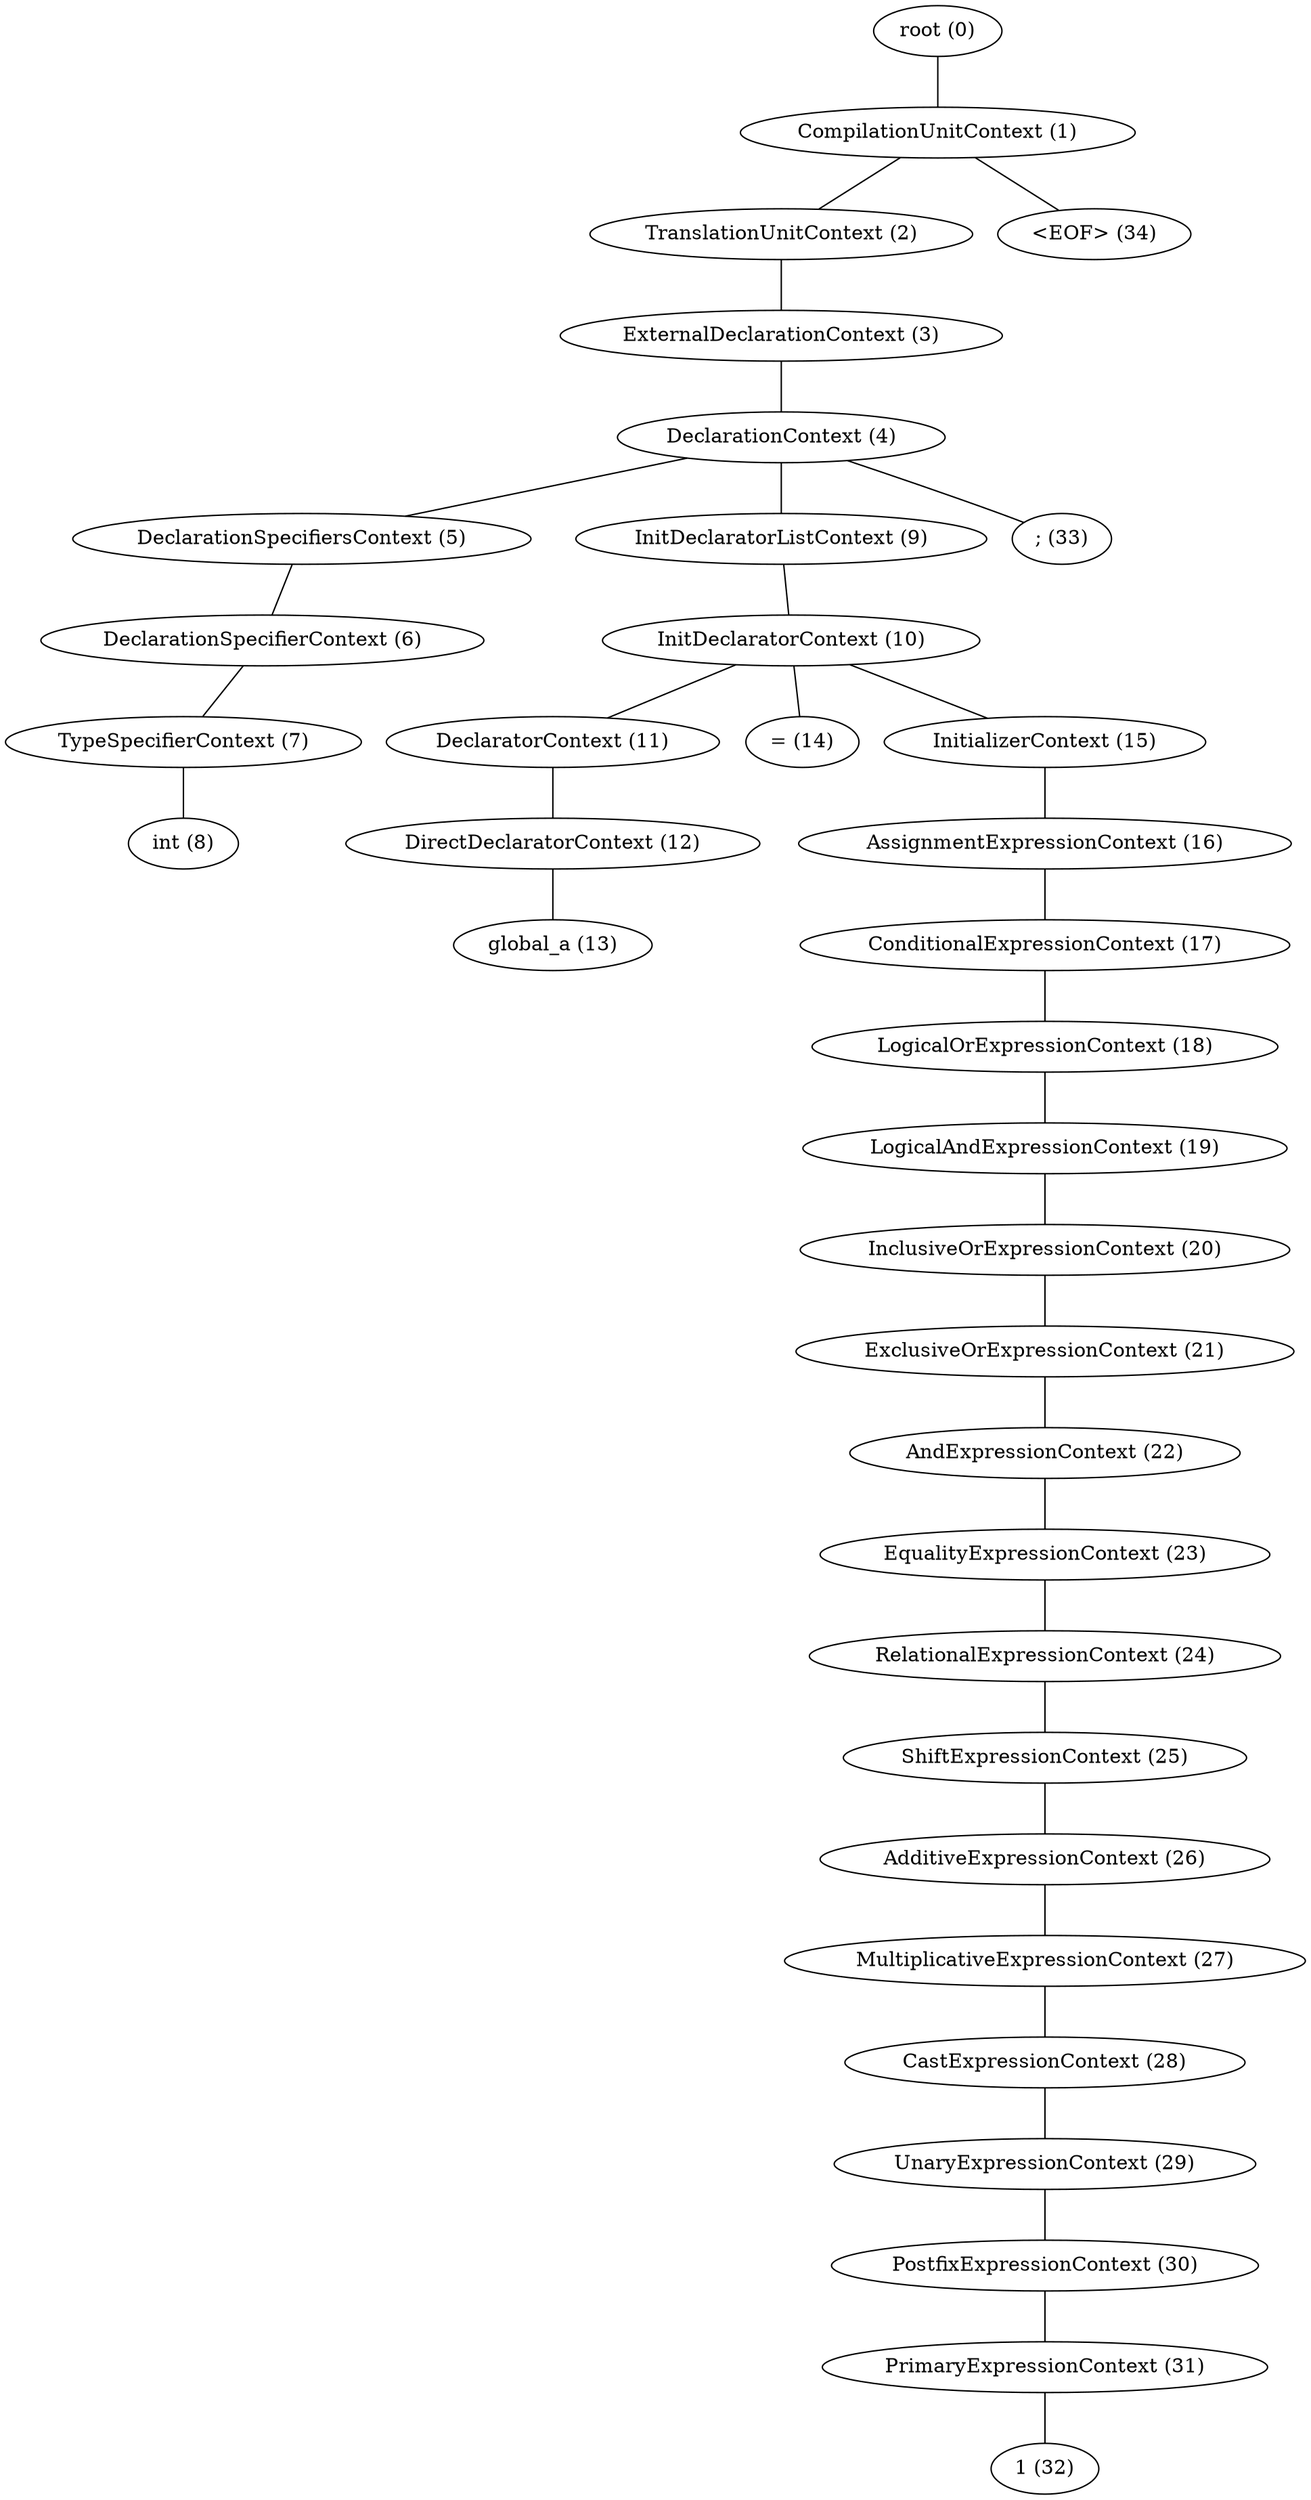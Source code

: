 graph graphname {

  0[label="root (0)"]
  0 -- 1;
  1[label="CompilationUnitContext (1)"]
  1 -- 2;
  1 -- 34;
  2[label="TranslationUnitContext (2)"]
  2 -- 3;
  3[label="ExternalDeclarationContext (3)"]
  3 -- 4;
  4[label="DeclarationContext (4)"]
  4 -- 5;
  4 -- 9;
  4 -- 33;
  5[label="DeclarationSpecifiersContext (5)"]
  5 -- 6;
  6[label="DeclarationSpecifierContext (6)"]
  6 -- 7;
  7[label="TypeSpecifierContext (7)"]
  7 -- 8;
  8[label="int (8)"]
  9[label="InitDeclaratorListContext (9)"]
  9 -- 10;
  10[label="InitDeclaratorContext (10)"]
  10 -- 11;
  10 -- 14;
  10 -- 15;
  11[label="DeclaratorContext (11)"]
  11 -- 12;
  12[label="DirectDeclaratorContext (12)"]
  12 -- 13;
  13[label="global_a (13)"]
  14[label="= (14)"]
  15[label="InitializerContext (15)"]
  15 -- 16;
  16[label="AssignmentExpressionContext (16)"]
  16 -- 17;
  17[label="ConditionalExpressionContext (17)"]
  17 -- 18;
  18[label="LogicalOrExpressionContext (18)"]
  18 -- 19;
  19[label="LogicalAndExpressionContext (19)"]
  19 -- 20;
  20[label="InclusiveOrExpressionContext (20)"]
  20 -- 21;
  21[label="ExclusiveOrExpressionContext (21)"]
  21 -- 22;
  22[label="AndExpressionContext (22)"]
  22 -- 23;
  23[label="EqualityExpressionContext (23)"]
  23 -- 24;
  24[label="RelationalExpressionContext (24)"]
  24 -- 25;
  25[label="ShiftExpressionContext (25)"]
  25 -- 26;
  26[label="AdditiveExpressionContext (26)"]
  26 -- 27;
  27[label="MultiplicativeExpressionContext (27)"]
  27 -- 28;
  28[label="CastExpressionContext (28)"]
  28 -- 29;
  29[label="UnaryExpressionContext (29)"]
  29 -- 30;
  30[label="PostfixExpressionContext (30)"]
  30 -- 31;
  31[label="PrimaryExpressionContext (31)"]
  31 -- 32;
  32[label="1 (32)"]
  33[label="; (33)"]
  34[label="<EOF> (34)"]
}
